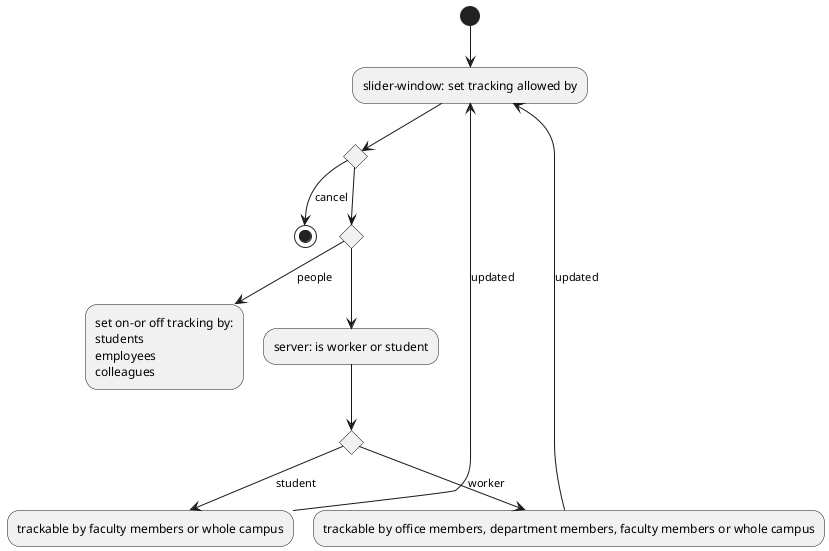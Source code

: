     @startuml
(*)  --> "slider-window: set tracking allowed by"
if "" then
    --> [cancel] (*)
else
    if "" then
        --> [people] "set on-or off tracking by:\nstudents\nemployees\ncolleagues"
    else
        --> "server: is worker or student"
        if "" then
            --> [student] "trackable by faculty members or whole campus"
            --> [updated] "slider-window: set tracking allowed by"
        else
            --> [worker] "trackable by office members, department members, faculty members or whole campus"
            --> [updated] "slider-window: set tracking allowed by"
        Endif

@enduml
